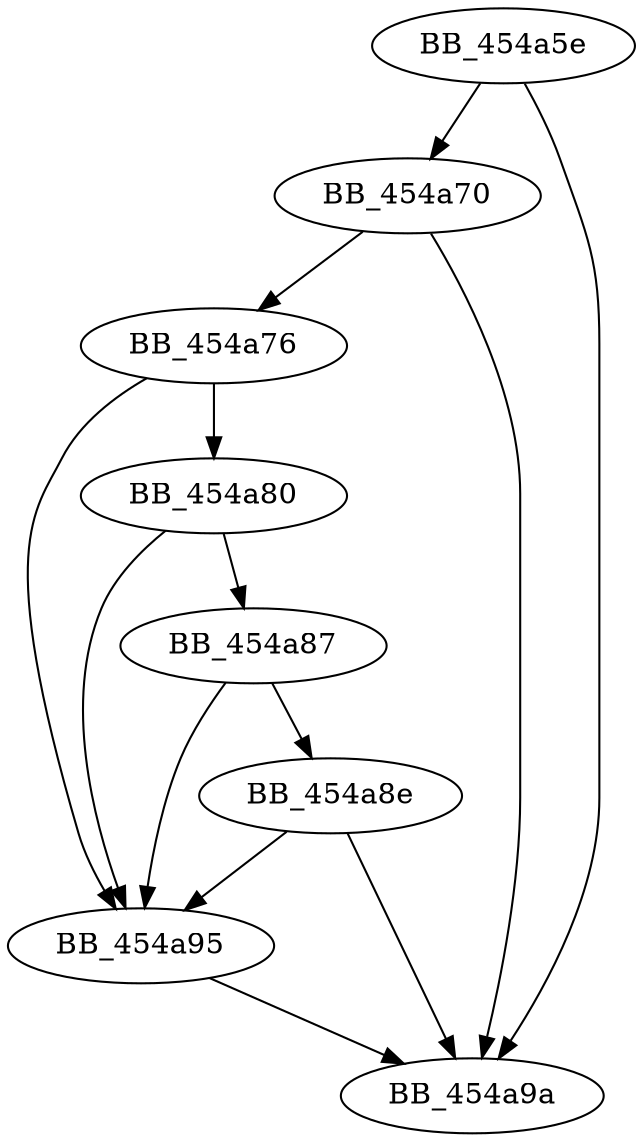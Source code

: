 DiGraph sub_454A5E{
BB_454a5e->BB_454a70
BB_454a5e->BB_454a9a
BB_454a70->BB_454a76
BB_454a70->BB_454a9a
BB_454a76->BB_454a80
BB_454a76->BB_454a95
BB_454a80->BB_454a87
BB_454a80->BB_454a95
BB_454a87->BB_454a8e
BB_454a87->BB_454a95
BB_454a8e->BB_454a95
BB_454a8e->BB_454a9a
BB_454a95->BB_454a9a
}

